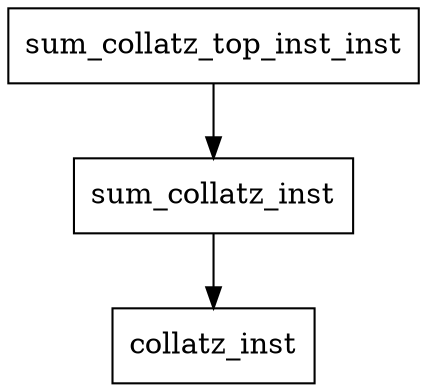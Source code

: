 digraph {
Node0x2f22bd0[label="sum_collatz_inst", shape="box"];
Node0x2f28820[label="sum_collatz_top_inst_inst", shape="box"];
Node0x2f28820 -> Node0x2f22bd0;
Node0x2f28b60[label="collatz_inst", shape="box"];
Node0x2f22bd0 -> Node0x2f28b60;
}
